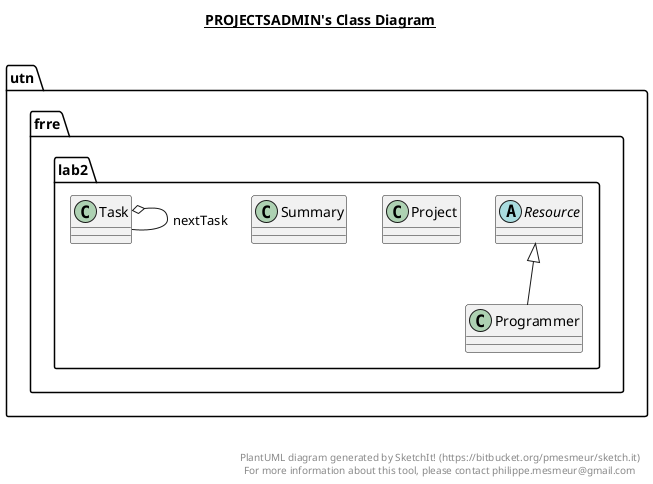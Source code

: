 @startuml

title __PROJECTSADMIN's Class Diagram__\n

  package utn.frre.lab2 {
    class Programmer {
    }
  }
  

  package utn.frre.lab2 {
    class Project {
    }
  }
  

  package utn.frre.lab2 {
    abstract class Resource {
    }
  }
  

  package utn.frre.lab2 {
    class Summary {
    }
  }
  

  package utn.frre.lab2 {
    class Task {
    }
  }
  

  Programmer -up-|> Resource
  Task o-- Task : nextTask


right footer


PlantUML diagram generated by SketchIt! (https://bitbucket.org/pmesmeur/sketch.it)
For more information about this tool, please contact philippe.mesmeur@gmail.com
endfooter

@enduml
